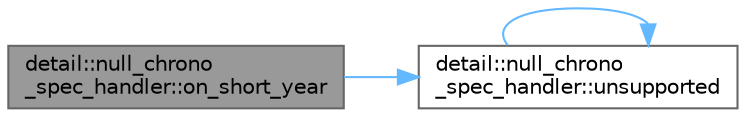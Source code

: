 digraph "detail::null_chrono_spec_handler::on_short_year"
{
 // LATEX_PDF_SIZE
  bgcolor="transparent";
  edge [fontname=Helvetica,fontsize=10,labelfontname=Helvetica,labelfontsize=10];
  node [fontname=Helvetica,fontsize=10,shape=box,height=0.2,width=0.4];
  rankdir="LR";
  Node1 [id="Node000001",label="detail::null_chrono\l_spec_handler::on_short_year",height=0.2,width=0.4,color="gray40", fillcolor="grey60", style="filled", fontcolor="black",tooltip=" "];
  Node1 -> Node2 [id="edge3_Node000001_Node000002",color="steelblue1",style="solid",tooltip=" "];
  Node2 [id="Node000002",label="detail::null_chrono\l_spec_handler::unsupported",height=0.2,width=0.4,color="grey40", fillcolor="white", style="filled",URL="$structdetail_1_1null__chrono__spec__handler.html#ae36d6f71251e84f2c69089fee1a26a08",tooltip=" "];
  Node2 -> Node2 [id="edge4_Node000002_Node000002",color="steelblue1",style="solid",tooltip=" "];
}

